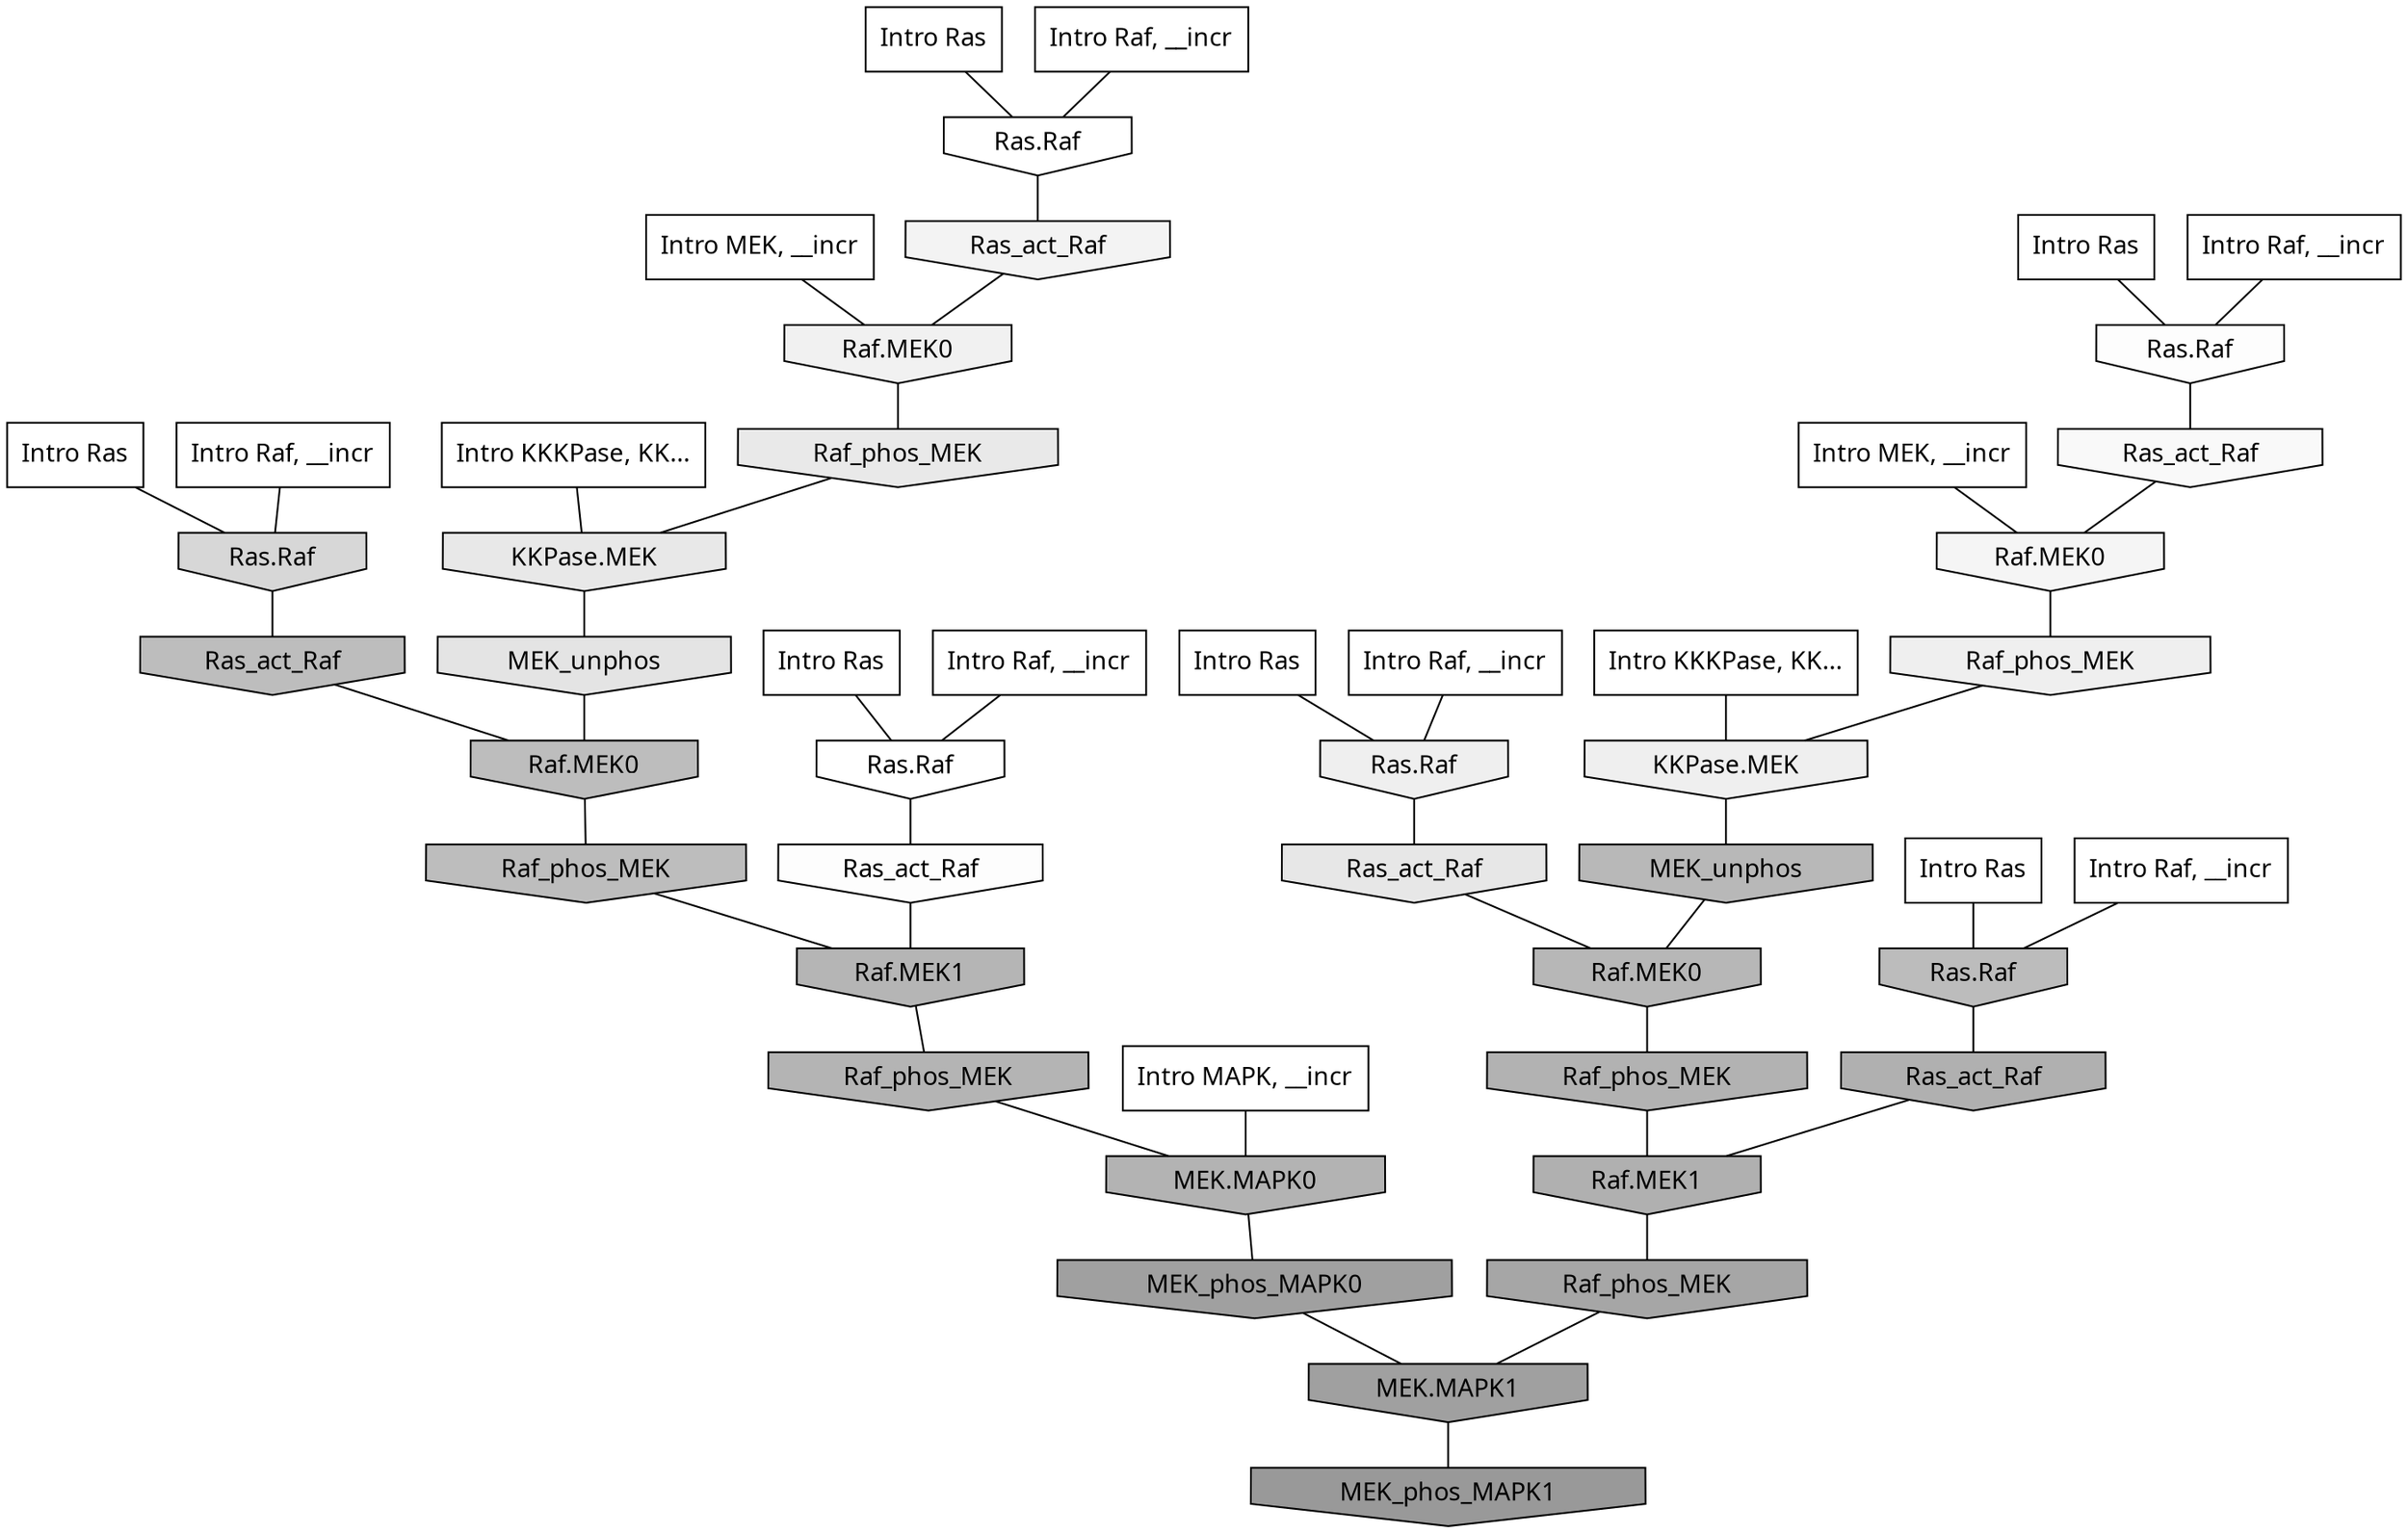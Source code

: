 digraph G{
  rankdir="TB";
  ranksep=0.30;
  node [fontname="CMU Serif"];
  edge [fontname="CMU Serif"];
  
  10 [label="Intro Ras", shape=rectangle, style=filled, fillcolor="0.000 0.000 1.000"]
  
  11 [label="Intro Ras", shape=rectangle, style=filled, fillcolor="0.000 0.000 1.000"]
  
  32 [label="Intro Ras", shape=rectangle, style=filled, fillcolor="0.000 0.000 1.000"]
  
  55 [label="Intro Ras", shape=rectangle, style=filled, fillcolor="0.000 0.000 1.000"]
  
  59 [label="Intro Ras", shape=rectangle, style=filled, fillcolor="0.000 0.000 1.000"]
  
  68 [label="Intro Ras", shape=rectangle, style=filled, fillcolor="0.000 0.000 1.000"]
  
  233 [label="Intro Raf, __incr", shape=rectangle, style=filled, fillcolor="0.000 0.000 1.000"]
  
  460 [label="Intro Raf, __incr", shape=rectangle, style=filled, fillcolor="0.000 0.000 1.000"]
  
  612 [label="Intro Raf, __incr", shape=rectangle, style=filled, fillcolor="0.000 0.000 1.000"]
  
  872 [label="Intro Raf, __incr", shape=rectangle, style=filled, fillcolor="0.000 0.000 1.000"]
  
  1038 [label="Intro Raf, __incr", shape=rectangle, style=filled, fillcolor="0.000 0.000 1.000"]
  
  1069 [label="Intro Raf, __incr", shape=rectangle, style=filled, fillcolor="0.000 0.000 1.000"]
  
  1403 [label="Intro MEK, __incr", shape=rectangle, style=filled, fillcolor="0.000 0.000 1.000"]
  
  1935 [label="Intro MEK, __incr", shape=rectangle, style=filled, fillcolor="0.000 0.000 1.000"]
  
  2543 [label="Intro MAPK, __incr", shape=rectangle, style=filled, fillcolor="0.000 0.000 1.000"]
  
  3137 [label="Intro KKKPase, KK...", shape=rectangle, style=filled, fillcolor="0.000 0.000 1.000"]
  
  3173 [label="Intro KKKPase, KK...", shape=rectangle, style=filled, fillcolor="0.000 0.000 1.000"]
  
  3205 [label="Ras.Raf", shape=invhouse, style=filled, fillcolor="0.000 0.000 1.000"]
  
  3252 [label="Ras.Raf", shape=invhouse, style=filled, fillcolor="0.000 0.000 1.000"]
  
  3388 [label="Ras_act_Raf", shape=invhouse, style=filled, fillcolor="0.000 0.000 0.991"]
  
  3398 [label="Ras.Raf", shape=invhouse, style=filled, fillcolor="0.000 0.000 0.990"]
  
  3516 [label="Ras_act_Raf", shape=invhouse, style=filled, fillcolor="0.000 0.000 0.975"]
  
  3721 [label="Raf.MEK0", shape=invhouse, style=filled, fillcolor="0.000 0.000 0.958"]
  
  3805 [label="Ras_act_Raf", shape=invhouse, style=filled, fillcolor="0.000 0.000 0.953"]
  
  3986 [label="Raf.MEK0", shape=invhouse, style=filled, fillcolor="0.000 0.000 0.945"]
  
  4156 [label="Raf_phos_MEK", shape=invhouse, style=filled, fillcolor="0.000 0.000 0.936"]
  
  4168 [label="KKPase.MEK", shape=invhouse, style=filled, fillcolor="0.000 0.000 0.936"]
  
  4185 [label="Ras.Raf", shape=invhouse, style=filled, fillcolor="0.000 0.000 0.934"]
  
  4631 [label="Raf_phos_MEK", shape=invhouse, style=filled, fillcolor="0.000 0.000 0.911"]
  
  4661 [label="KKPase.MEK", shape=invhouse, style=filled, fillcolor="0.000 0.000 0.910"]
  
  4825 [label="Ras_act_Raf", shape=invhouse, style=filled, fillcolor="0.000 0.000 0.904"]
  
  5081 [label="MEK_unphos", shape=invhouse, style=filled, fillcolor="0.000 0.000 0.891"]
  
  6309 [label="Ras.Raf", shape=invhouse, style=filled, fillcolor="0.000 0.000 0.841"]
  
  11144 [label="Ras_act_Raf", shape=invhouse, style=filled, fillcolor="0.000 0.000 0.740"]
  
  11170 [label="Raf.MEK0", shape=invhouse, style=filled, fillcolor="0.000 0.000 0.740"]
  
  11277 [label="Raf_phos_MEK", shape=invhouse, style=filled, fillcolor="0.000 0.000 0.739"]
  
  11464 [label="Ras.Raf", shape=invhouse, style=filled, fillcolor="0.000 0.000 0.736"]
  
  12710 [label="MEK_unphos", shape=invhouse, style=filled, fillcolor="0.000 0.000 0.720"]
  
  13081 [label="Raf.MEK0", shape=invhouse, style=filled, fillcolor="0.000 0.000 0.716"]
  
  13565 [label="Raf.MEK1", shape=invhouse, style=filled, fillcolor="0.000 0.000 0.710"]
  
  13916 [label="Raf_phos_MEK", shape=invhouse, style=filled, fillcolor="0.000 0.000 0.706"]
  
  14564 [label="MEK.MAPK0", shape=invhouse, style=filled, fillcolor="0.000 0.000 0.700"]
  
  14607 [label="Raf_phos_MEK", shape=invhouse, style=filled, fillcolor="0.000 0.000 0.699"]
  
  15347 [label="Ras_act_Raf", shape=invhouse, style=filled, fillcolor="0.000 0.000 0.691"]
  
  15364 [label="Raf.MEK1", shape=invhouse, style=filled, fillcolor="0.000 0.000 0.690"]
  
  17569 [label="Raf_phos_MEK", shape=invhouse, style=filled, fillcolor="0.000 0.000 0.649"]
  
  18271 [label="MEK_phos_MAPK0", shape=invhouse, style=filled, fillcolor="0.000 0.000 0.628"]
  
  18272 [label="MEK.MAPK1", shape=invhouse, style=filled, fillcolor="0.000 0.000 0.628"]
  
  19131 [label="MEK_phos_MAPK1", shape=invhouse, style=filled, fillcolor="0.000 0.000 0.600"]
  
  
  18272 -> 19131 [dir=none, color="0.000 0.000 0.000"] 
  18271 -> 18272 [dir=none, color="0.000 0.000 0.000"] 
  17569 -> 18272 [dir=none, color="0.000 0.000 0.000"] 
  15364 -> 17569 [dir=none, color="0.000 0.000 0.000"] 
  15347 -> 15364 [dir=none, color="0.000 0.000 0.000"] 
  14607 -> 15364 [dir=none, color="0.000 0.000 0.000"] 
  14564 -> 18271 [dir=none, color="0.000 0.000 0.000"] 
  13916 -> 14564 [dir=none, color="0.000 0.000 0.000"] 
  13565 -> 13916 [dir=none, color="0.000 0.000 0.000"] 
  13081 -> 14607 [dir=none, color="0.000 0.000 0.000"] 
  12710 -> 13081 [dir=none, color="0.000 0.000 0.000"] 
  11464 -> 15347 [dir=none, color="0.000 0.000 0.000"] 
  11277 -> 13565 [dir=none, color="0.000 0.000 0.000"] 
  11170 -> 11277 [dir=none, color="0.000 0.000 0.000"] 
  11144 -> 11170 [dir=none, color="0.000 0.000 0.000"] 
  6309 -> 11144 [dir=none, color="0.000 0.000 0.000"] 
  5081 -> 11170 [dir=none, color="0.000 0.000 0.000"] 
  4825 -> 13081 [dir=none, color="0.000 0.000 0.000"] 
  4661 -> 5081 [dir=none, color="0.000 0.000 0.000"] 
  4631 -> 4661 [dir=none, color="0.000 0.000 0.000"] 
  4185 -> 4825 [dir=none, color="0.000 0.000 0.000"] 
  4168 -> 12710 [dir=none, color="0.000 0.000 0.000"] 
  4156 -> 4168 [dir=none, color="0.000 0.000 0.000"] 
  3986 -> 4631 [dir=none, color="0.000 0.000 0.000"] 
  3805 -> 3986 [dir=none, color="0.000 0.000 0.000"] 
  3721 -> 4156 [dir=none, color="0.000 0.000 0.000"] 
  3516 -> 3721 [dir=none, color="0.000 0.000 0.000"] 
  3398 -> 3516 [dir=none, color="0.000 0.000 0.000"] 
  3388 -> 13565 [dir=none, color="0.000 0.000 0.000"] 
  3252 -> 3388 [dir=none, color="0.000 0.000 0.000"] 
  3205 -> 3805 [dir=none, color="0.000 0.000 0.000"] 
  3173 -> 4168 [dir=none, color="0.000 0.000 0.000"] 
  3137 -> 4661 [dir=none, color="0.000 0.000 0.000"] 
  2543 -> 14564 [dir=none, color="0.000 0.000 0.000"] 
  1935 -> 3986 [dir=none, color="0.000 0.000 0.000"] 
  1403 -> 3721 [dir=none, color="0.000 0.000 0.000"] 
  1069 -> 11464 [dir=none, color="0.000 0.000 0.000"] 
  1038 -> 4185 [dir=none, color="0.000 0.000 0.000"] 
  872 -> 3252 [dir=none, color="0.000 0.000 0.000"] 
  612 -> 3205 [dir=none, color="0.000 0.000 0.000"] 
  460 -> 3398 [dir=none, color="0.000 0.000 0.000"] 
  233 -> 6309 [dir=none, color="0.000 0.000 0.000"] 
  68 -> 11464 [dir=none, color="0.000 0.000 0.000"] 
  59 -> 3252 [dir=none, color="0.000 0.000 0.000"] 
  55 -> 3205 [dir=none, color="0.000 0.000 0.000"] 
  32 -> 3398 [dir=none, color="0.000 0.000 0.000"] 
  11 -> 4185 [dir=none, color="0.000 0.000 0.000"] 
  10 -> 6309 [dir=none, color="0.000 0.000 0.000"] 
  
  }
